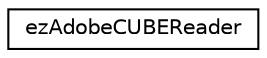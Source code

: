digraph "Graphical Class Hierarchy"
{
 // LATEX_PDF_SIZE
  edge [fontname="Helvetica",fontsize="10",labelfontname="Helvetica",labelfontsize="10"];
  node [fontname="Helvetica",fontsize="10",shape=record];
  rankdir="LR";
  Node0 [label="ezAdobeCUBEReader",height=0.2,width=0.4,color="black", fillcolor="white", style="filled",URL="$d5/d74/classez_adobe_c_u_b_e_reader.htm",tooltip="Simple implementation to read Adobe CUBE LUT files."];
}
